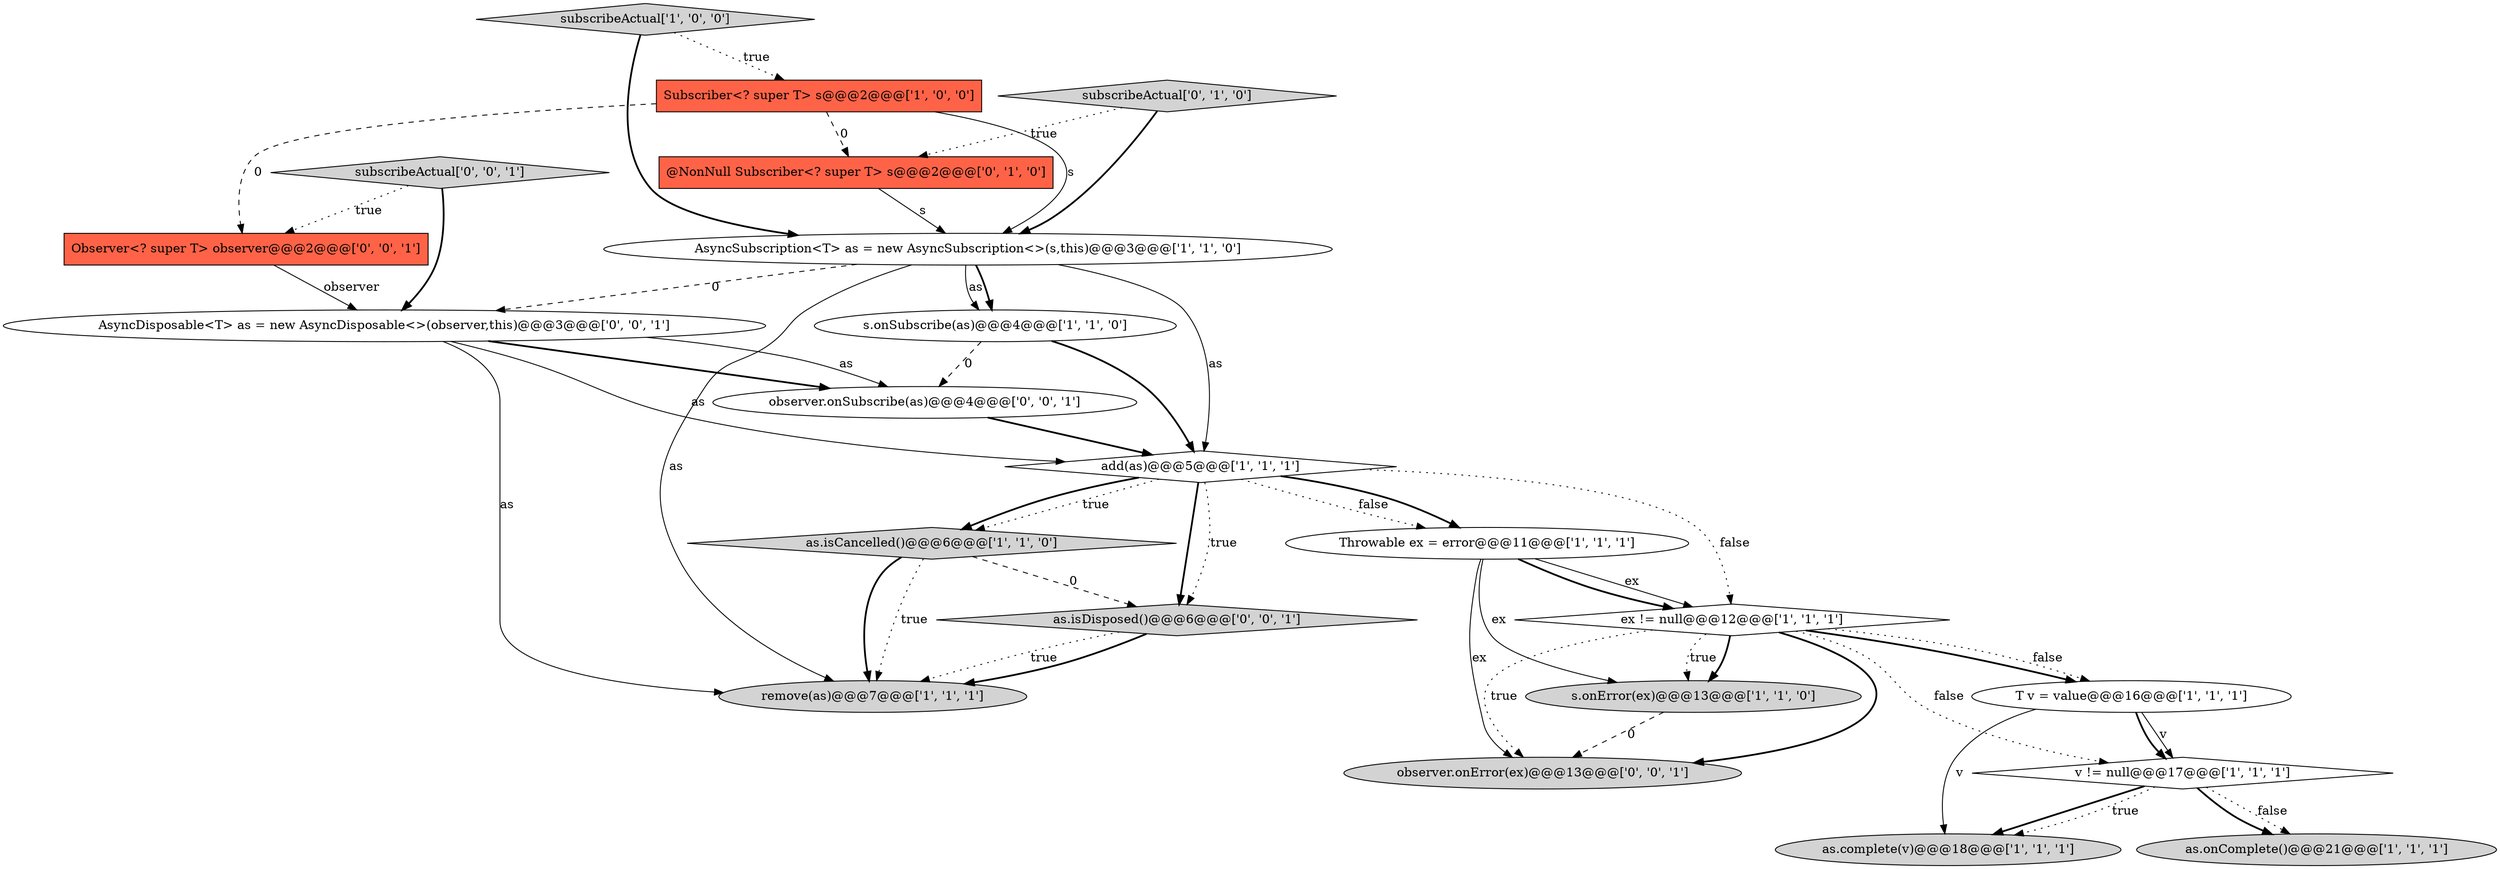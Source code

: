 digraph {
9 [style = filled, label = "AsyncSubscription<T> as = new AsyncSubscription<>(s,this)@@@3@@@['1', '1', '0']", fillcolor = white, shape = ellipse image = "AAA0AAABBB1BBB"];
2 [style = filled, label = "add(as)@@@5@@@['1', '1', '1']", fillcolor = white, shape = diamond image = "AAA0AAABBB1BBB"];
1 [style = filled, label = "s.onSubscribe(as)@@@4@@@['1', '1', '0']", fillcolor = white, shape = ellipse image = "AAA0AAABBB1BBB"];
16 [style = filled, label = "observer.onSubscribe(as)@@@4@@@['0', '0', '1']", fillcolor = white, shape = ellipse image = "AAA0AAABBB3BBB"];
7 [style = filled, label = "as.isCancelled()@@@6@@@['1', '1', '0']", fillcolor = lightgray, shape = diamond image = "AAA0AAABBB1BBB"];
3 [style = filled, label = "remove(as)@@@7@@@['1', '1', '1']", fillcolor = lightgray, shape = ellipse image = "AAA0AAABBB1BBB"];
19 [style = filled, label = "as.isDisposed()@@@6@@@['0', '0', '1']", fillcolor = lightgray, shape = diamond image = "AAA0AAABBB3BBB"];
8 [style = filled, label = "as.onComplete()@@@21@@@['1', '1', '1']", fillcolor = lightgray, shape = ellipse image = "AAA0AAABBB1BBB"];
13 [style = filled, label = "ex != null@@@12@@@['1', '1', '1']", fillcolor = white, shape = diamond image = "AAA0AAABBB1BBB"];
15 [style = filled, label = "@NonNull Subscriber<? super T> s@@@2@@@['0', '1', '0']", fillcolor = tomato, shape = box image = "AAA1AAABBB2BBB"];
14 [style = filled, label = "subscribeActual['0', '1', '0']", fillcolor = lightgray, shape = diamond image = "AAA0AAABBB2BBB"];
20 [style = filled, label = "AsyncDisposable<T> as = new AsyncDisposable<>(observer,this)@@@3@@@['0', '0', '1']", fillcolor = white, shape = ellipse image = "AAA0AAABBB3BBB"];
5 [style = filled, label = "subscribeActual['1', '0', '0']", fillcolor = lightgray, shape = diamond image = "AAA0AAABBB1BBB"];
18 [style = filled, label = "Observer<? super T> observer@@@2@@@['0', '0', '1']", fillcolor = tomato, shape = box image = "AAA0AAABBB3BBB"];
11 [style = filled, label = "Subscriber<? super T> s@@@2@@@['1', '0', '0']", fillcolor = tomato, shape = box image = "AAA1AAABBB1BBB"];
10 [style = filled, label = "s.onError(ex)@@@13@@@['1', '1', '0']", fillcolor = lightgray, shape = ellipse image = "AAA0AAABBB1BBB"];
12 [style = filled, label = "T v = value@@@16@@@['1', '1', '1']", fillcolor = white, shape = ellipse image = "AAA0AAABBB1BBB"];
4 [style = filled, label = "as.complete(v)@@@18@@@['1', '1', '1']", fillcolor = lightgray, shape = ellipse image = "AAA0AAABBB1BBB"];
17 [style = filled, label = "observer.onError(ex)@@@13@@@['0', '0', '1']", fillcolor = lightgray, shape = ellipse image = "AAA0AAABBB3BBB"];
6 [style = filled, label = "v != null@@@17@@@['1', '1', '1']", fillcolor = white, shape = diamond image = "AAA0AAABBB1BBB"];
21 [style = filled, label = "subscribeActual['0', '0', '1']", fillcolor = lightgray, shape = diamond image = "AAA0AAABBB3BBB"];
0 [style = filled, label = "Throwable ex = error@@@11@@@['1', '1', '1']", fillcolor = white, shape = ellipse image = "AAA0AAABBB1BBB"];
9->20 [style = dashed, label="0"];
13->10 [style = bold, label=""];
13->17 [style = dotted, label="true"];
0->13 [style = solid, label="ex"];
12->6 [style = solid, label="v"];
20->16 [style = solid, label="as"];
2->19 [style = bold, label=""];
0->13 [style = bold, label=""];
5->9 [style = bold, label=""];
13->6 [style = dotted, label="false"];
21->18 [style = dotted, label="true"];
11->15 [style = dashed, label="0"];
9->3 [style = solid, label="as"];
18->20 [style = solid, label="observer"];
20->2 [style = solid, label="as"];
2->0 [style = dotted, label="false"];
16->2 [style = bold, label=""];
13->10 [style = dotted, label="true"];
12->6 [style = bold, label=""];
7->3 [style = bold, label=""];
20->3 [style = solid, label="as"];
9->1 [style = solid, label="as"];
0->17 [style = solid, label="ex"];
6->4 [style = bold, label=""];
13->17 [style = bold, label=""];
14->15 [style = dotted, label="true"];
2->0 [style = bold, label=""];
5->11 [style = dotted, label="true"];
13->12 [style = bold, label=""];
21->20 [style = bold, label=""];
12->4 [style = solid, label="v"];
20->16 [style = bold, label=""];
6->4 [style = dotted, label="true"];
15->9 [style = solid, label="s"];
6->8 [style = dotted, label="false"];
7->19 [style = dashed, label="0"];
7->3 [style = dotted, label="true"];
19->3 [style = dotted, label="true"];
11->18 [style = dashed, label="0"];
1->16 [style = dashed, label="0"];
2->7 [style = dotted, label="true"];
13->12 [style = dotted, label="false"];
6->8 [style = bold, label=""];
10->17 [style = dashed, label="0"];
9->2 [style = solid, label="as"];
11->9 [style = solid, label="s"];
0->10 [style = solid, label="ex"];
1->2 [style = bold, label=""];
14->9 [style = bold, label=""];
2->7 [style = bold, label=""];
9->1 [style = bold, label=""];
19->3 [style = bold, label=""];
2->19 [style = dotted, label="true"];
2->13 [style = dotted, label="false"];
}
